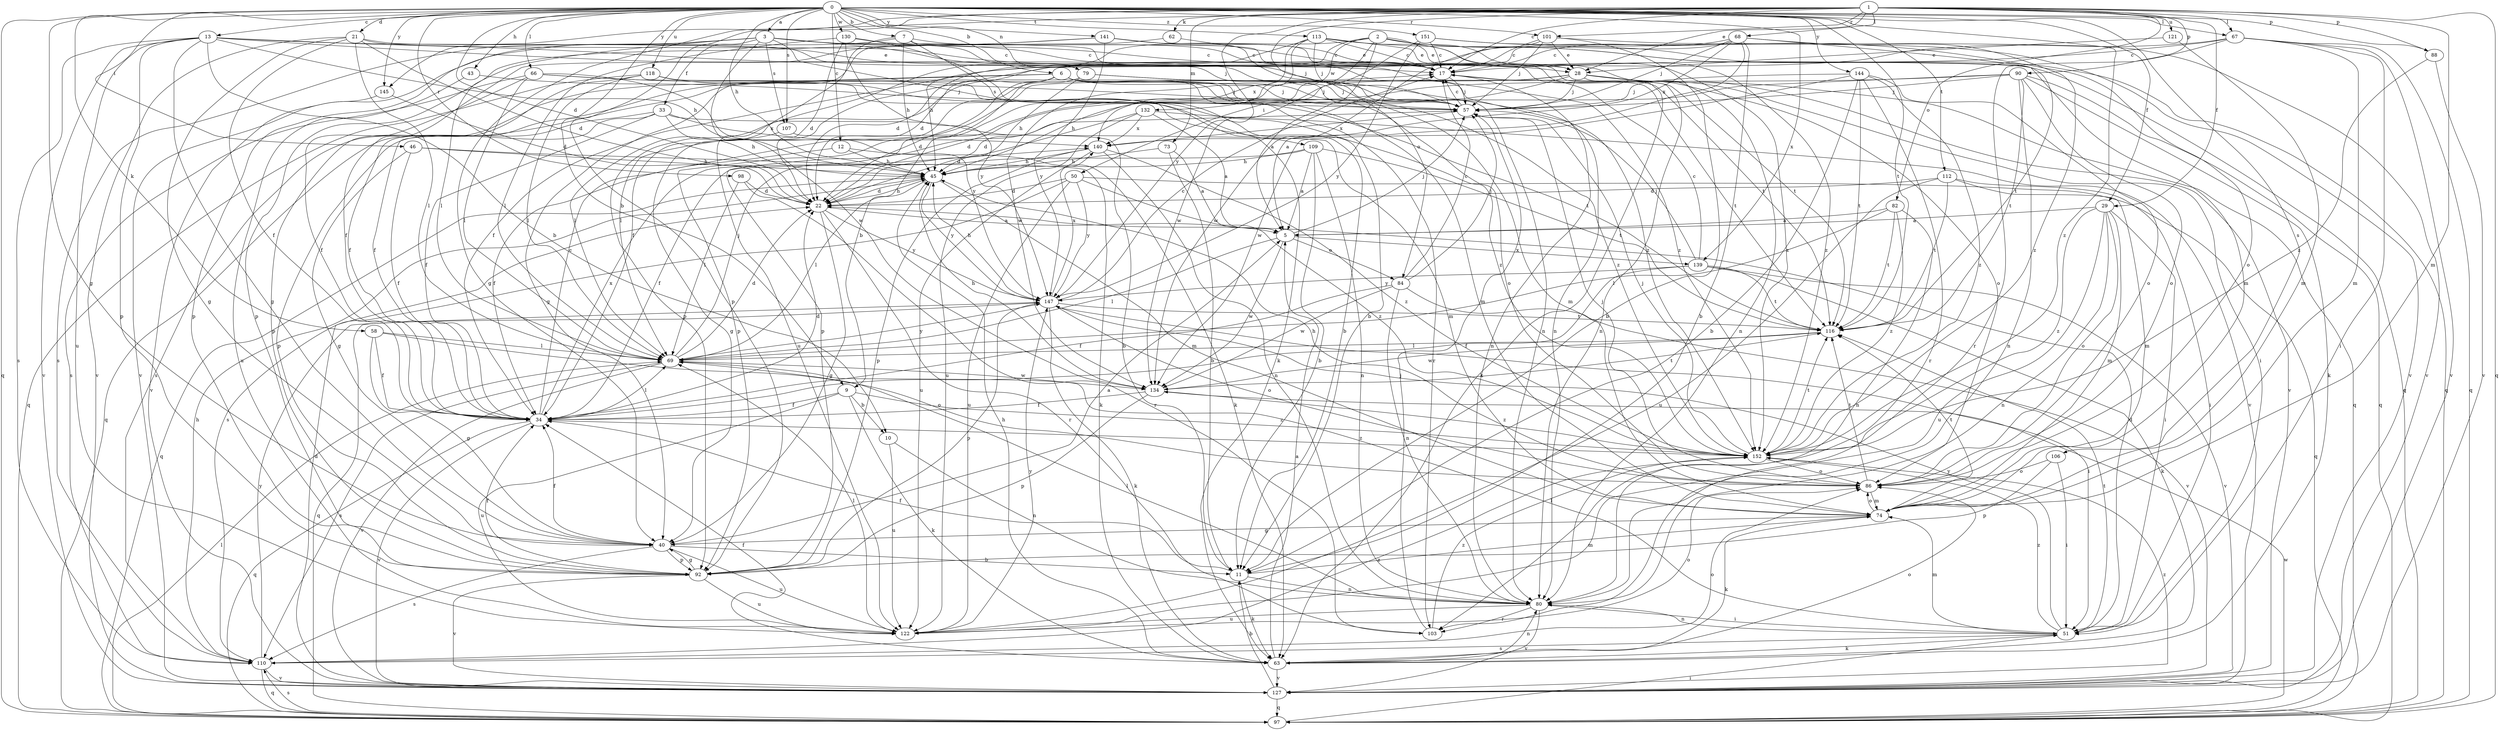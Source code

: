 strict digraph  {
0;
1;
2;
3;
5;
6;
7;
9;
10;
11;
12;
13;
17;
21;
22;
28;
29;
33;
34;
40;
43;
45;
46;
50;
51;
57;
58;
62;
63;
66;
67;
68;
69;
73;
74;
79;
80;
82;
84;
86;
88;
90;
92;
97;
98;
101;
103;
106;
107;
109;
110;
112;
113;
116;
118;
121;
122;
127;
130;
132;
134;
139;
140;
141;
144;
145;
147;
151;
152;
0 -> 3  [label=a];
0 -> 6  [label=b];
0 -> 7  [label=b];
0 -> 9  [label=b];
0 -> 12  [label=c];
0 -> 13  [label=c];
0 -> 21  [label=d];
0 -> 22  [label=d];
0 -> 29  [label=f];
0 -> 40  [label=g];
0 -> 43  [label=h];
0 -> 45  [label=h];
0 -> 46  [label=i];
0 -> 58  [label=k];
0 -> 66  [label=l];
0 -> 67  [label=l];
0 -> 79  [label=n];
0 -> 88  [label=p];
0 -> 97  [label=q];
0 -> 98  [label=r];
0 -> 101  [label=r];
0 -> 106  [label=s];
0 -> 107  [label=s];
0 -> 112  [label=t];
0 -> 113  [label=t];
0 -> 116  [label=t];
0 -> 118  [label=u];
0 -> 130  [label=w];
0 -> 139  [label=x];
0 -> 141  [label=y];
0 -> 144  [label=y];
0 -> 145  [label=y];
0 -> 151  [label=z];
0 -> 152  [label=z];
1 -> 17  [label=c];
1 -> 28  [label=e];
1 -> 29  [label=f];
1 -> 40  [label=g];
1 -> 62  [label=k];
1 -> 67  [label=l];
1 -> 68  [label=l];
1 -> 73  [label=m];
1 -> 74  [label=m];
1 -> 82  [label=o];
1 -> 84  [label=o];
1 -> 88  [label=p];
1 -> 90  [label=p];
1 -> 92  [label=p];
1 -> 97  [label=q];
1 -> 101  [label=r];
1 -> 121  [label=u];
1 -> 145  [label=y];
1 -> 147  [label=y];
2 -> 5  [label=a];
2 -> 22  [label=d];
2 -> 28  [label=e];
2 -> 50  [label=i];
2 -> 74  [label=m];
2 -> 80  [label=n];
2 -> 92  [label=p];
2 -> 97  [label=q];
2 -> 132  [label=w];
2 -> 152  [label=z];
3 -> 17  [label=c];
3 -> 33  [label=f];
3 -> 69  [label=l];
3 -> 80  [label=n];
3 -> 92  [label=p];
3 -> 107  [label=s];
3 -> 109  [label=s];
3 -> 110  [label=s];
3 -> 116  [label=t];
3 -> 134  [label=w];
3 -> 152  [label=z];
5 -> 57  [label=j];
5 -> 69  [label=l];
5 -> 84  [label=o];
5 -> 134  [label=w];
5 -> 139  [label=x];
6 -> 9  [label=b];
6 -> 22  [label=d];
6 -> 34  [label=f];
6 -> 57  [label=j];
6 -> 69  [label=l];
6 -> 74  [label=m];
6 -> 86  [label=o];
6 -> 92  [label=p];
6 -> 103  [label=r];
6 -> 152  [label=z];
7 -> 17  [label=c];
7 -> 45  [label=h];
7 -> 63  [label=k];
7 -> 116  [label=t];
7 -> 122  [label=u];
7 -> 127  [label=v];
9 -> 10  [label=b];
9 -> 34  [label=f];
9 -> 63  [label=k];
9 -> 122  [label=u];
9 -> 152  [label=z];
10 -> 80  [label=n];
10 -> 122  [label=u];
11 -> 34  [label=f];
11 -> 63  [label=k];
11 -> 74  [label=m];
11 -> 80  [label=n];
12 -> 34  [label=f];
12 -> 45  [label=h];
12 -> 63  [label=k];
13 -> 10  [label=b];
13 -> 28  [label=e];
13 -> 40  [label=g];
13 -> 45  [label=h];
13 -> 57  [label=j];
13 -> 80  [label=n];
13 -> 92  [label=p];
13 -> 110  [label=s];
13 -> 122  [label=u];
13 -> 127  [label=v];
17 -> 57  [label=j];
17 -> 80  [label=n];
17 -> 116  [label=t];
21 -> 17  [label=c];
21 -> 22  [label=d];
21 -> 34  [label=f];
21 -> 40  [label=g];
21 -> 69  [label=l];
21 -> 127  [label=v];
21 -> 152  [label=z];
22 -> 5  [label=a];
22 -> 40  [label=g];
22 -> 45  [label=h];
22 -> 103  [label=r];
22 -> 147  [label=y];
28 -> 22  [label=d];
28 -> 45  [label=h];
28 -> 51  [label=i];
28 -> 57  [label=j];
28 -> 63  [label=k];
28 -> 86  [label=o];
28 -> 92  [label=p];
28 -> 97  [label=q];
28 -> 110  [label=s];
28 -> 127  [label=v];
29 -> 5  [label=a];
29 -> 51  [label=i];
29 -> 74  [label=m];
29 -> 80  [label=n];
29 -> 86  [label=o];
29 -> 122  [label=u];
29 -> 152  [label=z];
33 -> 34  [label=f];
33 -> 45  [label=h];
33 -> 74  [label=m];
33 -> 92  [label=p];
33 -> 97  [label=q];
33 -> 140  [label=x];
34 -> 17  [label=c];
34 -> 22  [label=d];
34 -> 69  [label=l];
34 -> 97  [label=q];
34 -> 127  [label=v];
34 -> 140  [label=x];
34 -> 152  [label=z];
40 -> 5  [label=a];
40 -> 11  [label=b];
40 -> 34  [label=f];
40 -> 92  [label=p];
40 -> 110  [label=s];
40 -> 122  [label=u];
43 -> 57  [label=j];
43 -> 122  [label=u];
45 -> 22  [label=d];
45 -> 69  [label=l];
45 -> 74  [label=m];
45 -> 97  [label=q];
45 -> 147  [label=y];
46 -> 34  [label=f];
46 -> 40  [label=g];
46 -> 45  [label=h];
46 -> 63  [label=k];
50 -> 22  [label=d];
50 -> 97  [label=q];
50 -> 110  [label=s];
50 -> 122  [label=u];
50 -> 147  [label=y];
50 -> 152  [label=z];
51 -> 22  [label=d];
51 -> 63  [label=k];
51 -> 69  [label=l];
51 -> 74  [label=m];
51 -> 80  [label=n];
51 -> 110  [label=s];
51 -> 116  [label=t];
51 -> 147  [label=y];
51 -> 152  [label=z];
57 -> 17  [label=c];
57 -> 140  [label=x];
58 -> 34  [label=f];
58 -> 40  [label=g];
58 -> 69  [label=l];
58 -> 86  [label=o];
62 -> 17  [label=c];
62 -> 40  [label=g];
63 -> 5  [label=a];
63 -> 34  [label=f];
63 -> 45  [label=h];
63 -> 80  [label=n];
63 -> 86  [label=o];
63 -> 127  [label=v];
66 -> 11  [label=b];
66 -> 34  [label=f];
66 -> 57  [label=j];
66 -> 69  [label=l];
66 -> 110  [label=s];
66 -> 147  [label=y];
67 -> 17  [label=c];
67 -> 34  [label=f];
67 -> 51  [label=i];
67 -> 74  [label=m];
67 -> 97  [label=q];
67 -> 103  [label=r];
67 -> 127  [label=v];
68 -> 5  [label=a];
68 -> 11  [label=b];
68 -> 17  [label=c];
68 -> 22  [label=d];
68 -> 34  [label=f];
68 -> 57  [label=j];
68 -> 116  [label=t];
68 -> 140  [label=x];
68 -> 152  [label=z];
69 -> 22  [label=d];
69 -> 57  [label=j];
69 -> 110  [label=s];
69 -> 127  [label=v];
69 -> 134  [label=w];
69 -> 147  [label=y];
73 -> 5  [label=a];
73 -> 11  [label=b];
73 -> 45  [label=h];
74 -> 40  [label=g];
74 -> 63  [label=k];
74 -> 86  [label=o];
74 -> 116  [label=t];
79 -> 45  [label=h];
79 -> 57  [label=j];
79 -> 69  [label=l];
79 -> 74  [label=m];
80 -> 51  [label=i];
80 -> 69  [label=l];
80 -> 103  [label=r];
80 -> 122  [label=u];
80 -> 127  [label=v];
82 -> 5  [label=a];
82 -> 69  [label=l];
82 -> 80  [label=n];
82 -> 116  [label=t];
82 -> 152  [label=z];
84 -> 17  [label=c];
84 -> 34  [label=f];
84 -> 57  [label=j];
84 -> 80  [label=n];
84 -> 127  [label=v];
84 -> 134  [label=w];
86 -> 45  [label=h];
86 -> 57  [label=j];
86 -> 74  [label=m];
86 -> 116  [label=t];
88 -> 127  [label=v];
88 -> 152  [label=z];
90 -> 22  [label=d];
90 -> 57  [label=j];
90 -> 63  [label=k];
90 -> 80  [label=n];
90 -> 86  [label=o];
90 -> 92  [label=p];
90 -> 97  [label=q];
90 -> 116  [label=t];
92 -> 34  [label=f];
92 -> 40  [label=g];
92 -> 122  [label=u];
92 -> 127  [label=v];
97 -> 51  [label=i];
97 -> 69  [label=l];
97 -> 110  [label=s];
97 -> 134  [label=w];
98 -> 22  [label=d];
98 -> 69  [label=l];
98 -> 103  [label=r];
101 -> 11  [label=b];
101 -> 17  [label=c];
101 -> 28  [label=e];
101 -> 57  [label=j];
101 -> 127  [label=v];
101 -> 134  [label=w];
103 -> 57  [label=j];
103 -> 152  [label=z];
106 -> 51  [label=i];
106 -> 86  [label=o];
106 -> 92  [label=p];
107 -> 11  [label=b];
107 -> 40  [label=g];
109 -> 5  [label=a];
109 -> 11  [label=b];
109 -> 34  [label=f];
109 -> 45  [label=h];
109 -> 80  [label=n];
109 -> 116  [label=t];
110 -> 45  [label=h];
110 -> 86  [label=o];
110 -> 97  [label=q];
110 -> 127  [label=v];
110 -> 147  [label=y];
110 -> 152  [label=z];
112 -> 22  [label=d];
112 -> 51  [label=i];
112 -> 74  [label=m];
112 -> 116  [label=t];
112 -> 122  [label=u];
113 -> 17  [label=c];
113 -> 28  [label=e];
113 -> 45  [label=h];
113 -> 57  [label=j];
113 -> 97  [label=q];
113 -> 134  [label=w];
113 -> 140  [label=x];
113 -> 152  [label=z];
116 -> 69  [label=l];
116 -> 134  [label=w];
118 -> 34  [label=f];
118 -> 57  [label=j];
118 -> 69  [label=l];
118 -> 97  [label=q];
118 -> 116  [label=t];
118 -> 152  [label=z];
121 -> 28  [label=e];
121 -> 74  [label=m];
122 -> 69  [label=l];
122 -> 86  [label=o];
122 -> 147  [label=y];
127 -> 11  [label=b];
127 -> 22  [label=d];
127 -> 97  [label=q];
127 -> 152  [label=z];
130 -> 11  [label=b];
130 -> 17  [label=c];
130 -> 22  [label=d];
130 -> 69  [label=l];
130 -> 147  [label=y];
132 -> 5  [label=a];
132 -> 22  [label=d];
132 -> 122  [label=u];
132 -> 127  [label=v];
132 -> 140  [label=x];
134 -> 34  [label=f];
134 -> 45  [label=h];
134 -> 92  [label=p];
134 -> 116  [label=t];
134 -> 152  [label=z];
139 -> 17  [label=c];
139 -> 34  [label=f];
139 -> 57  [label=j];
139 -> 63  [label=k];
139 -> 116  [label=t];
139 -> 127  [label=v];
139 -> 147  [label=y];
140 -> 45  [label=h];
140 -> 80  [label=n];
140 -> 92  [label=p];
140 -> 122  [label=u];
140 -> 152  [label=z];
141 -> 28  [label=e];
141 -> 34  [label=f];
141 -> 57  [label=j];
141 -> 80  [label=n];
141 -> 92  [label=p];
141 -> 147  [label=y];
144 -> 11  [label=b];
144 -> 57  [label=j];
144 -> 86  [label=o];
144 -> 103  [label=r];
144 -> 116  [label=t];
144 -> 134  [label=w];
144 -> 152  [label=z];
145 -> 22  [label=d];
145 -> 127  [label=v];
147 -> 17  [label=c];
147 -> 45  [label=h];
147 -> 51  [label=i];
147 -> 63  [label=k];
147 -> 86  [label=o];
147 -> 92  [label=p];
147 -> 97  [label=q];
147 -> 116  [label=t];
147 -> 140  [label=x];
151 -> 17  [label=c];
151 -> 86  [label=o];
151 -> 127  [label=v];
151 -> 134  [label=w];
151 -> 147  [label=y];
152 -> 57  [label=j];
152 -> 86  [label=o];
152 -> 116  [label=t];
}

